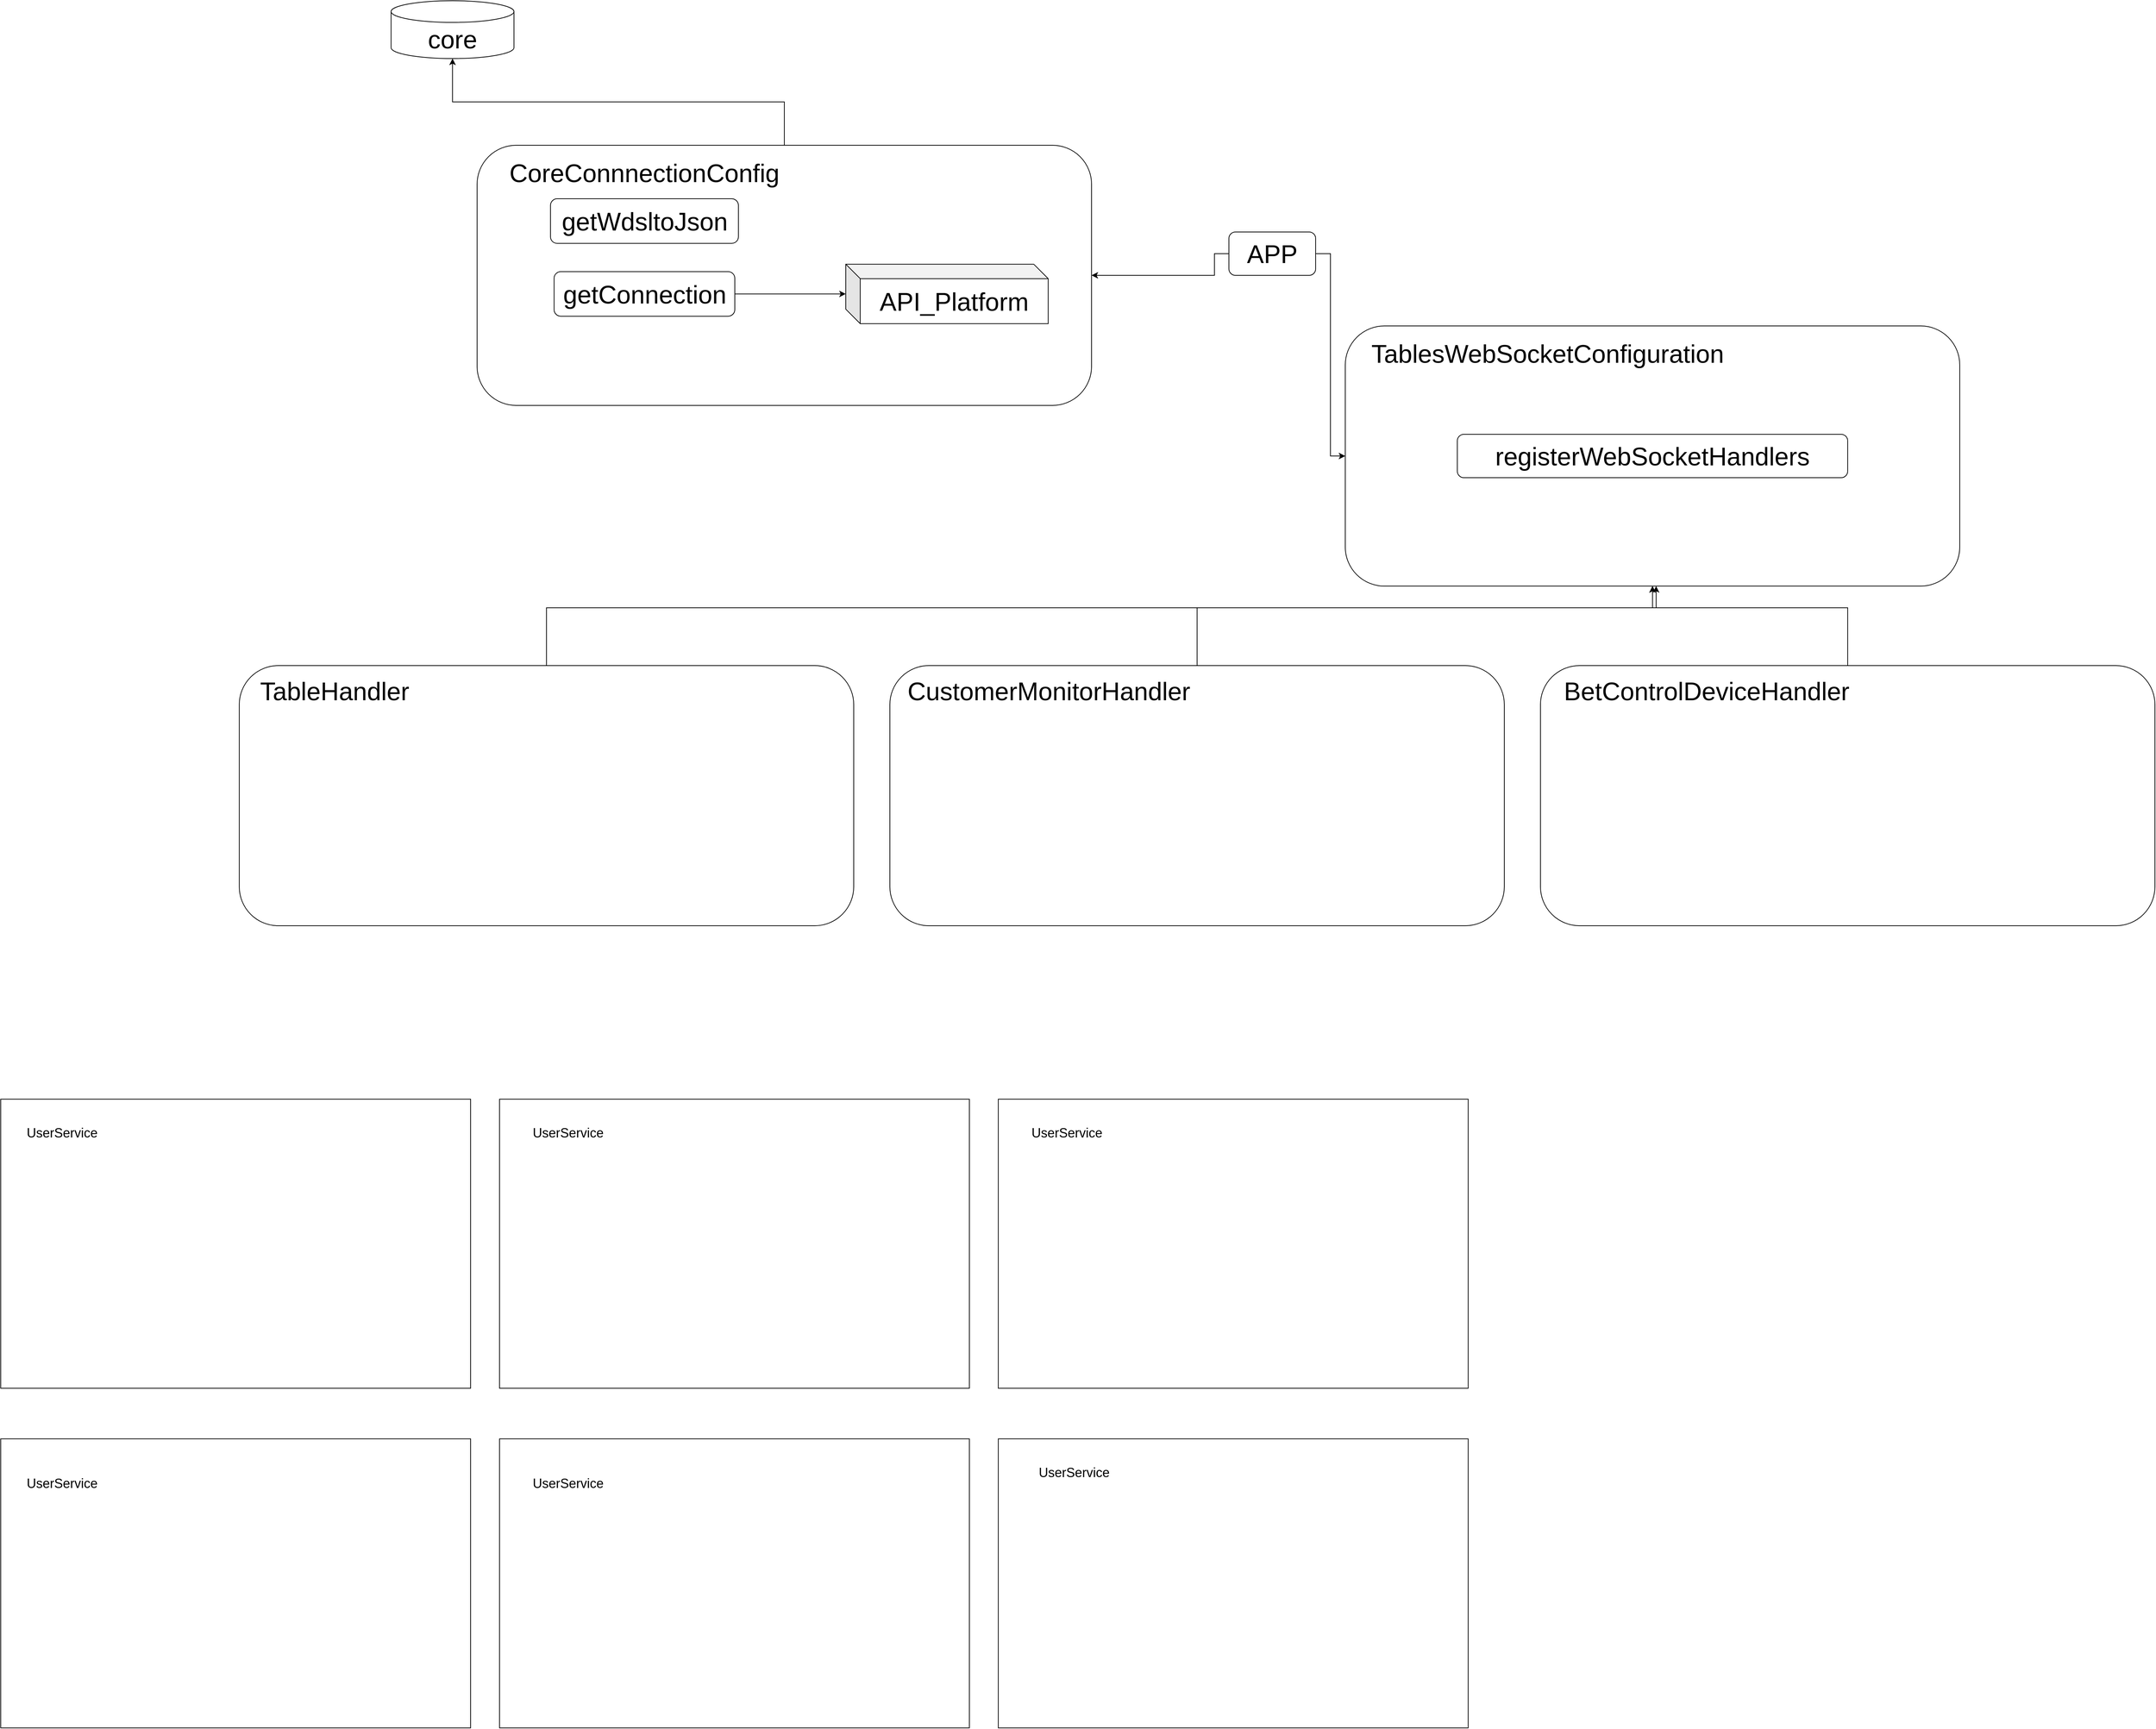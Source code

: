 <mxfile version="18.0.3" type="github">
  <diagram id="4gqZz7MVGAu9xxWceYxt" name="Page-1">
    <mxGraphModel dx="3734" dy="3772" grid="1" gridSize="10" guides="1" tooltips="1" connect="1" arrows="1" fold="1" page="1" pageScale="1" pageWidth="827" pageHeight="1169" math="0" shadow="0">
      <root>
        <mxCell id="0" />
        <mxCell id="1" parent="0" />
        <mxCell id="Vs8tw6H71JixX9djUDcl-1" value="" style="rounded=0;whiteSpace=wrap;html=1;" vertex="1" parent="1">
          <mxGeometry y="70" width="650" height="400" as="geometry" />
        </mxCell>
        <mxCell id="Vs8tw6H71JixX9djUDcl-3" value="UserService" style="text;strokeColor=none;fillColor=none;align=left;verticalAlign=middle;spacingLeft=4;spacingRight=4;overflow=hidden;points=[[0,0.5],[1,0.5]];portConstraint=eastwest;rotatable=0;fontSize=18;" vertex="1" parent="1">
          <mxGeometry x="40" y="100" width="110" height="30" as="geometry" />
        </mxCell>
        <mxCell id="Vs8tw6H71JixX9djUDcl-17" style="edgeStyle=orthogonalEdgeStyle;rounded=0;orthogonalLoop=1;jettySize=auto;html=1;entryX=1;entryY=0.5;entryDx=0;entryDy=0;fontSize=35;" edge="1" parent="1" source="Vs8tw6H71JixX9djUDcl-4" target="Vs8tw6H71JixX9djUDcl-6">
          <mxGeometry relative="1" as="geometry">
            <Array as="points">
              <mxPoint x="299" y="-1100" />
              <mxPoint x="299" y="-1070" />
            </Array>
          </mxGeometry>
        </mxCell>
        <mxCell id="Vs8tw6H71JixX9djUDcl-18" style="edgeStyle=orthogonalEdgeStyle;rounded=0;orthogonalLoop=1;jettySize=auto;html=1;entryX=0;entryY=0.5;entryDx=0;entryDy=0;fontSize=35;" edge="1" parent="1" source="Vs8tw6H71JixX9djUDcl-4" target="Vs8tw6H71JixX9djUDcl-5">
          <mxGeometry relative="1" as="geometry" />
        </mxCell>
        <mxCell id="Vs8tw6H71JixX9djUDcl-4" value="&lt;font style=&quot;font-size: 35px;&quot;&gt;APP&lt;/font&gt;" style="rounded=1;whiteSpace=wrap;html=1;fontSize=18;" vertex="1" parent="1">
          <mxGeometry x="319" y="-1130" width="120" height="60" as="geometry" />
        </mxCell>
        <mxCell id="Vs8tw6H71JixX9djUDcl-9" value="core" style="shape=cylinder3;whiteSpace=wrap;html=1;boundedLbl=1;backgroundOutline=1;size=15;fontSize=35;" vertex="1" parent="1">
          <mxGeometry x="-840" y="-1450" width="170" height="80" as="geometry" />
        </mxCell>
        <mxCell id="Vs8tw6H71JixX9djUDcl-13" value="" style="group" vertex="1" connectable="0" parent="1">
          <mxGeometry x="-721" y="-1250" width="850" height="360" as="geometry" />
        </mxCell>
        <mxCell id="Vs8tw6H71JixX9djUDcl-6" value="" style="rounded=1;whiteSpace=wrap;html=1;fontSize=35;" vertex="1" parent="Vs8tw6H71JixX9djUDcl-13">
          <mxGeometry width="850" height="360.0" as="geometry" />
        </mxCell>
        <mxCell id="Vs8tw6H71JixX9djUDcl-7" value="getWdsltoJson" style="rounded=1;whiteSpace=wrap;html=1;fontSize=35;" vertex="1" parent="Vs8tw6H71JixX9djUDcl-13">
          <mxGeometry x="101.5" y="74.057" width="260" height="61.714" as="geometry" />
        </mxCell>
        <mxCell id="Vs8tw6H71JixX9djUDcl-8" value="CoreConnnectionConfig" style="text;html=1;strokeColor=none;fillColor=none;align=center;verticalAlign=middle;whiteSpace=wrap;rounded=0;fontSize=35;" vertex="1" parent="Vs8tw6H71JixX9djUDcl-13">
          <mxGeometry x="20" y="22.629" width="423" height="30.857" as="geometry" />
        </mxCell>
        <mxCell id="Vs8tw6H71JixX9djUDcl-15" style="edgeStyle=orthogonalEdgeStyle;rounded=0;orthogonalLoop=1;jettySize=auto;html=1;fontSize=35;" edge="1" parent="Vs8tw6H71JixX9djUDcl-13" source="Vs8tw6H71JixX9djUDcl-10" target="Vs8tw6H71JixX9djUDcl-11">
          <mxGeometry relative="1" as="geometry" />
        </mxCell>
        <mxCell id="Vs8tw6H71JixX9djUDcl-10" value="getConnection" style="rounded=1;whiteSpace=wrap;html=1;fontSize=35;" vertex="1" parent="Vs8tw6H71JixX9djUDcl-13">
          <mxGeometry x="106.5" y="174.857" width="250" height="61.714" as="geometry" />
        </mxCell>
        <mxCell id="Vs8tw6H71JixX9djUDcl-11" value="API_Platform" style="shape=cube;whiteSpace=wrap;html=1;boundedLbl=1;backgroundOutline=1;darkOpacity=0.05;darkOpacity2=0.1;fontSize=35;" vertex="1" parent="Vs8tw6H71JixX9djUDcl-13">
          <mxGeometry x="510" y="164.571" width="280" height="82.286" as="geometry" />
        </mxCell>
        <mxCell id="Vs8tw6H71JixX9djUDcl-14" style="edgeStyle=orthogonalEdgeStyle;rounded=0;orthogonalLoop=1;jettySize=auto;html=1;fontSize=35;" edge="1" parent="1" source="Vs8tw6H71JixX9djUDcl-6" target="Vs8tw6H71JixX9djUDcl-9">
          <mxGeometry relative="1" as="geometry" />
        </mxCell>
        <mxCell id="Vs8tw6H71JixX9djUDcl-29" style="edgeStyle=orthogonalEdgeStyle;rounded=0;orthogonalLoop=1;jettySize=auto;html=1;fontSize=35;" edge="1" parent="1" source="Vs8tw6H71JixX9djUDcl-20" target="Vs8tw6H71JixX9djUDcl-5">
          <mxGeometry relative="1" as="geometry">
            <Array as="points">
              <mxPoint x="-625" y="-610" />
              <mxPoint x="905" y="-610" />
            </Array>
          </mxGeometry>
        </mxCell>
        <mxCell id="Vs8tw6H71JixX9djUDcl-20" value="" style="rounded=1;whiteSpace=wrap;html=1;fontSize=35;" vertex="1" parent="1">
          <mxGeometry x="-1050" y="-530" width="850" height="360" as="geometry" />
        </mxCell>
        <mxCell id="Vs8tw6H71JixX9djUDcl-30" style="edgeStyle=orthogonalEdgeStyle;rounded=0;orthogonalLoop=1;jettySize=auto;html=1;fontSize=35;" edge="1" parent="1" source="Vs8tw6H71JixX9djUDcl-21">
          <mxGeometry relative="1" as="geometry">
            <mxPoint x="910" y="-640.0" as="targetPoint" />
            <Array as="points">
              <mxPoint x="275" y="-610" />
              <mxPoint x="910" y="-610" />
            </Array>
          </mxGeometry>
        </mxCell>
        <mxCell id="Vs8tw6H71JixX9djUDcl-21" value="" style="rounded=1;whiteSpace=wrap;html=1;fontSize=35;" vertex="1" parent="1">
          <mxGeometry x="-150" y="-530" width="850" height="360" as="geometry" />
        </mxCell>
        <mxCell id="Vs8tw6H71JixX9djUDcl-31" style="edgeStyle=orthogonalEdgeStyle;rounded=0;orthogonalLoop=1;jettySize=auto;html=1;entryX=0.5;entryY=1;entryDx=0;entryDy=0;fontSize=35;" edge="1" parent="1" source="Vs8tw6H71JixX9djUDcl-22" target="Vs8tw6H71JixX9djUDcl-5">
          <mxGeometry relative="1" as="geometry">
            <Array as="points">
              <mxPoint x="1175" y="-610" />
              <mxPoint x="905" y="-610" />
            </Array>
          </mxGeometry>
        </mxCell>
        <mxCell id="Vs8tw6H71JixX9djUDcl-22" value="" style="rounded=1;whiteSpace=wrap;html=1;fontSize=35;" vertex="1" parent="1">
          <mxGeometry x="750" y="-530" width="850" height="360" as="geometry" />
        </mxCell>
        <mxCell id="Vs8tw6H71JixX9djUDcl-23" value="" style="group" vertex="1" connectable="0" parent="1">
          <mxGeometry x="480" y="-1000" width="850" height="360" as="geometry" />
        </mxCell>
        <mxCell id="Vs8tw6H71JixX9djUDcl-5" value="" style="rounded=1;whiteSpace=wrap;html=1;fontSize=35;" vertex="1" parent="Vs8tw6H71JixX9djUDcl-23">
          <mxGeometry width="850" height="360" as="geometry" />
        </mxCell>
        <mxCell id="Vs8tw6H71JixX9djUDcl-16" value="TablesWebSocketConfiguration" style="text;html=1;strokeColor=none;fillColor=none;align=center;verticalAlign=middle;whiteSpace=wrap;rounded=0;fontSize=35;" vertex="1" parent="Vs8tw6H71JixX9djUDcl-23">
          <mxGeometry x="250" y="23" width="60" height="30" as="geometry" />
        </mxCell>
        <mxCell id="Vs8tw6H71JixX9djUDcl-19" value="registerWebSocketHandlers" style="rounded=1;whiteSpace=wrap;html=1;fontSize=35;" vertex="1" parent="Vs8tw6H71JixX9djUDcl-23">
          <mxGeometry x="155" y="150" width="540" height="60" as="geometry" />
        </mxCell>
        <mxCell id="Vs8tw6H71JixX9djUDcl-24" value="TableHandler" style="text;html=1;strokeColor=none;fillColor=none;align=center;verticalAlign=middle;whiteSpace=wrap;rounded=0;fontSize=35;" vertex="1" parent="1">
          <mxGeometry x="-948" y="-510" width="60" height="30" as="geometry" />
        </mxCell>
        <mxCell id="Vs8tw6H71JixX9djUDcl-25" value="BetControlDeviceHandler" style="text;html=1;strokeColor=none;fillColor=none;align=center;verticalAlign=middle;whiteSpace=wrap;rounded=0;fontSize=35;" vertex="1" parent="1">
          <mxGeometry x="950" y="-510" width="60" height="30" as="geometry" />
        </mxCell>
        <mxCell id="Vs8tw6H71JixX9djUDcl-26" value="CustomerMonitorHandler" style="text;html=1;strokeColor=none;fillColor=none;align=center;verticalAlign=middle;whiteSpace=wrap;rounded=0;fontSize=35;" vertex="1" parent="1">
          <mxGeometry x="40" y="-510" width="60" height="30" as="geometry" />
        </mxCell>
        <mxCell id="Vs8tw6H71JixX9djUDcl-32" value="" style="rounded=0;whiteSpace=wrap;html=1;" vertex="1" parent="1">
          <mxGeometry y="540" width="650" height="400" as="geometry" />
        </mxCell>
        <mxCell id="Vs8tw6H71JixX9djUDcl-33" value="" style="rounded=0;whiteSpace=wrap;html=1;" vertex="1" parent="1">
          <mxGeometry x="-1380" y="540" width="650" height="400" as="geometry" />
        </mxCell>
        <mxCell id="Vs8tw6H71JixX9djUDcl-34" value="" style="rounded=0;whiteSpace=wrap;html=1;" vertex="1" parent="1">
          <mxGeometry x="-1380" y="70" width="650" height="400" as="geometry" />
        </mxCell>
        <mxCell id="Vs8tw6H71JixX9djUDcl-35" value="" style="rounded=0;whiteSpace=wrap;html=1;" vertex="1" parent="1">
          <mxGeometry x="-690" y="540" width="650" height="400" as="geometry" />
        </mxCell>
        <mxCell id="Vs8tw6H71JixX9djUDcl-36" value="" style="rounded=0;whiteSpace=wrap;html=1;" vertex="1" parent="1">
          <mxGeometry x="-690" y="70" width="650" height="400" as="geometry" />
        </mxCell>
        <mxCell id="Vs8tw6H71JixX9djUDcl-37" value="UserService" style="text;strokeColor=none;fillColor=none;align=left;verticalAlign=middle;spacingLeft=4;spacingRight=4;overflow=hidden;points=[[0,0.5],[1,0.5]];portConstraint=eastwest;rotatable=0;fontSize=18;" vertex="1" parent="1">
          <mxGeometry x="-650" y="585" width="110" height="30" as="geometry" />
        </mxCell>
        <mxCell id="Vs8tw6H71JixX9djUDcl-38" value="UserService" style="text;strokeColor=none;fillColor=none;align=left;verticalAlign=middle;spacingLeft=4;spacingRight=4;overflow=hidden;points=[[0,0.5],[1,0.5]];portConstraint=eastwest;rotatable=0;fontSize=18;" vertex="1" parent="1">
          <mxGeometry x="-650" y="100" width="110" height="30" as="geometry" />
        </mxCell>
        <mxCell id="Vs8tw6H71JixX9djUDcl-39" value="UserService" style="text;strokeColor=none;fillColor=none;align=left;verticalAlign=middle;spacingLeft=4;spacingRight=4;overflow=hidden;points=[[0,0.5],[1,0.5]];portConstraint=eastwest;rotatable=0;fontSize=18;" vertex="1" parent="1">
          <mxGeometry x="50" y="570" width="110" height="30" as="geometry" />
        </mxCell>
        <mxCell id="Vs8tw6H71JixX9djUDcl-40" value="UserService" style="text;strokeColor=none;fillColor=none;align=left;verticalAlign=middle;spacingLeft=4;spacingRight=4;overflow=hidden;points=[[0,0.5],[1,0.5]];portConstraint=eastwest;rotatable=0;fontSize=18;" vertex="1" parent="1">
          <mxGeometry x="-1350" y="585" width="110" height="30" as="geometry" />
        </mxCell>
        <mxCell id="Vs8tw6H71JixX9djUDcl-41" value="UserService" style="text;strokeColor=none;fillColor=none;align=left;verticalAlign=middle;spacingLeft=4;spacingRight=4;overflow=hidden;points=[[0,0.5],[1,0.5]];portConstraint=eastwest;rotatable=0;fontSize=18;" vertex="1" parent="1">
          <mxGeometry x="-1350" y="100" width="110" height="30" as="geometry" />
        </mxCell>
      </root>
    </mxGraphModel>
  </diagram>
</mxfile>
